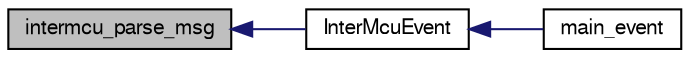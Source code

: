 digraph "intermcu_parse_msg"
{
  edge [fontname="FreeSans",fontsize="10",labelfontname="FreeSans",labelfontsize="10"];
  node [fontname="FreeSans",fontsize="10",shape=record];
  rankdir="LR";
  Node1 [label="intermcu_parse_msg",height=0.2,width=0.4,color="black", fillcolor="grey75", style="filled", fontcolor="black"];
  Node1 -> Node2 [dir="back",color="midnightblue",fontsize="10",style="solid",fontname="FreeSans"];
  Node2 [label="InterMcuEvent",height=0.2,width=0.4,color="black", fillcolor="white", style="filled",URL="$intermcu__fbw_8h.html#a33141c0ab91bcac2e0d5862739d728aa"];
  Node2 -> Node3 [dir="back",color="midnightblue",fontsize="10",style="solid",fontname="FreeSans"];
  Node3 [label="main_event",height=0.2,width=0.4,color="black", fillcolor="white", style="filled",URL="$rotorcraft_2main__fbw_8c.html#ad0fb4f12833cb2f0b4c69fa317ea24d9"];
}
